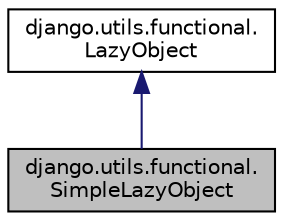 digraph "django.utils.functional.SimpleLazyObject"
{
 // LATEX_PDF_SIZE
  edge [fontname="Helvetica",fontsize="10",labelfontname="Helvetica",labelfontsize="10"];
  node [fontname="Helvetica",fontsize="10",shape=record];
  Node1 [label="django.utils.functional.\lSimpleLazyObject",height=0.2,width=0.4,color="black", fillcolor="grey75", style="filled", fontcolor="black",tooltip=" "];
  Node2 -> Node1 [dir="back",color="midnightblue",fontsize="10",style="solid",fontname="Helvetica"];
  Node2 [label="django.utils.functional.\lLazyObject",height=0.2,width=0.4,color="black", fillcolor="white", style="filled",URL="$d7/d7a/classdjango_1_1utils_1_1functional_1_1_lazy_object.html",tooltip=" "];
}
